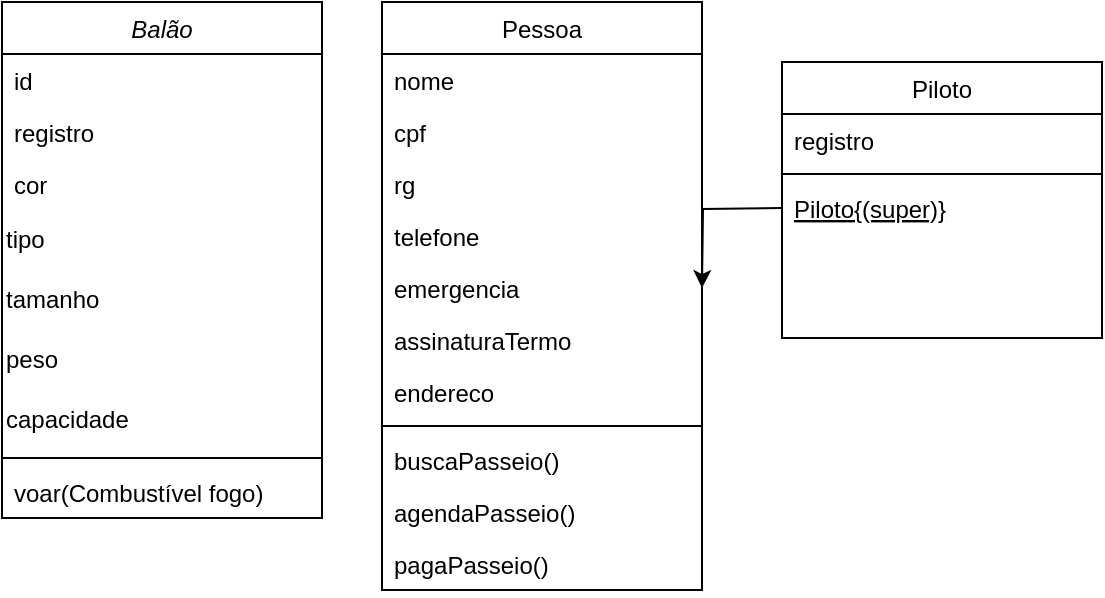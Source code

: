 <mxfile version="21.3.7" type="github">
  <diagram id="C5RBs43oDa-KdzZeNtuy" name="Page-1">
    <mxGraphModel dx="1379" dy="796" grid="1" gridSize="10" guides="1" tooltips="1" connect="1" arrows="1" fold="1" page="1" pageScale="1" pageWidth="827" pageHeight="1169" math="0" shadow="0">
      <root>
        <mxCell id="WIyWlLk6GJQsqaUBKTNV-0" />
        <mxCell id="WIyWlLk6GJQsqaUBKTNV-1" parent="WIyWlLk6GJQsqaUBKTNV-0" />
        <mxCell id="omw5QfzUfJTrvaKRrdqx-0" value="Balão" style="swimlane;fontStyle=2;align=center;verticalAlign=top;childLayout=stackLayout;horizontal=1;startSize=26;horizontalStack=0;resizeParent=1;resizeLast=0;collapsible=1;marginBottom=0;rounded=0;shadow=0;strokeWidth=1;" vertex="1" parent="WIyWlLk6GJQsqaUBKTNV-1">
          <mxGeometry x="180" y="110" width="160" height="258" as="geometry">
            <mxRectangle x="230" y="140" width="160" height="26" as="alternateBounds" />
          </mxGeometry>
        </mxCell>
        <mxCell id="omw5QfzUfJTrvaKRrdqx-1" value="id" style="text;align=left;verticalAlign=top;spacingLeft=4;spacingRight=4;overflow=hidden;rotatable=0;points=[[0,0.5],[1,0.5]];portConstraint=eastwest;" vertex="1" parent="omw5QfzUfJTrvaKRrdqx-0">
          <mxGeometry y="26" width="160" height="26" as="geometry" />
        </mxCell>
        <mxCell id="omw5QfzUfJTrvaKRrdqx-2" value="registro" style="text;align=left;verticalAlign=top;spacingLeft=4;spacingRight=4;overflow=hidden;rotatable=0;points=[[0,0.5],[1,0.5]];portConstraint=eastwest;rounded=0;shadow=0;html=0;" vertex="1" parent="omw5QfzUfJTrvaKRrdqx-0">
          <mxGeometry y="52" width="160" height="26" as="geometry" />
        </mxCell>
        <mxCell id="omw5QfzUfJTrvaKRrdqx-3" value="cor" style="text;align=left;verticalAlign=top;spacingLeft=4;spacingRight=4;overflow=hidden;rotatable=0;points=[[0,0.5],[1,0.5]];portConstraint=eastwest;rounded=0;shadow=0;html=0;" vertex="1" parent="omw5QfzUfJTrvaKRrdqx-0">
          <mxGeometry y="78" width="160" height="26" as="geometry" />
        </mxCell>
        <mxCell id="omw5QfzUfJTrvaKRrdqx-4" value="tipo" style="text;strokeColor=none;align=left;fillColor=none;html=1;verticalAlign=middle;whiteSpace=wrap;rounded=0;" vertex="1" parent="omw5QfzUfJTrvaKRrdqx-0">
          <mxGeometry y="104" width="160" height="30" as="geometry" />
        </mxCell>
        <mxCell id="omw5QfzUfJTrvaKRrdqx-5" value="tamanho" style="text;strokeColor=none;align=left;fillColor=none;html=1;verticalAlign=middle;whiteSpace=wrap;rounded=0;" vertex="1" parent="omw5QfzUfJTrvaKRrdqx-0">
          <mxGeometry y="134" width="160" height="30" as="geometry" />
        </mxCell>
        <mxCell id="omw5QfzUfJTrvaKRrdqx-6" value="peso" style="text;strokeColor=none;align=left;fillColor=none;html=1;verticalAlign=middle;whiteSpace=wrap;rounded=0;" vertex="1" parent="omw5QfzUfJTrvaKRrdqx-0">
          <mxGeometry y="164" width="160" height="30" as="geometry" />
        </mxCell>
        <mxCell id="omw5QfzUfJTrvaKRrdqx-7" value="capacidade" style="text;strokeColor=none;align=left;fillColor=none;html=1;verticalAlign=middle;whiteSpace=wrap;rounded=0;" vertex="1" parent="omw5QfzUfJTrvaKRrdqx-0">
          <mxGeometry y="194" width="160" height="30" as="geometry" />
        </mxCell>
        <mxCell id="omw5QfzUfJTrvaKRrdqx-8" value="" style="line;html=1;strokeWidth=1;align=left;verticalAlign=middle;spacingTop=-1;spacingLeft=3;spacingRight=3;rotatable=0;labelPosition=right;points=[];portConstraint=eastwest;" vertex="1" parent="omw5QfzUfJTrvaKRrdqx-0">
          <mxGeometry y="224" width="160" height="8" as="geometry" />
        </mxCell>
        <mxCell id="omw5QfzUfJTrvaKRrdqx-9" value="voar(Combustível fogo)" style="text;align=left;verticalAlign=top;spacingLeft=4;spacingRight=4;overflow=hidden;rotatable=0;points=[[0,0.5],[1,0.5]];portConstraint=eastwest;" vertex="1" parent="omw5QfzUfJTrvaKRrdqx-0">
          <mxGeometry y="232" width="160" height="26" as="geometry" />
        </mxCell>
        <mxCell id="omw5QfzUfJTrvaKRrdqx-10" value="Pessoa" style="swimlane;fontStyle=0;align=center;verticalAlign=top;childLayout=stackLayout;horizontal=1;startSize=26;horizontalStack=0;resizeParent=1;resizeLast=0;collapsible=1;marginBottom=0;rounded=0;shadow=0;strokeWidth=1;" vertex="1" parent="WIyWlLk6GJQsqaUBKTNV-1">
          <mxGeometry x="370" y="110" width="160" height="294" as="geometry">
            <mxRectangle x="550" y="140" width="160" height="26" as="alternateBounds" />
          </mxGeometry>
        </mxCell>
        <mxCell id="omw5QfzUfJTrvaKRrdqx-11" value="nome" style="text;align=left;verticalAlign=top;spacingLeft=4;spacingRight=4;overflow=hidden;rotatable=0;points=[[0,0.5],[1,0.5]];portConstraint=eastwest;" vertex="1" parent="omw5QfzUfJTrvaKRrdqx-10">
          <mxGeometry y="26" width="160" height="26" as="geometry" />
        </mxCell>
        <mxCell id="omw5QfzUfJTrvaKRrdqx-12" value="cpf" style="text;align=left;verticalAlign=top;spacingLeft=4;spacingRight=4;overflow=hidden;rotatable=0;points=[[0,0.5],[1,0.5]];portConstraint=eastwest;rounded=0;shadow=0;html=0;" vertex="1" parent="omw5QfzUfJTrvaKRrdqx-10">
          <mxGeometry y="52" width="160" height="26" as="geometry" />
        </mxCell>
        <mxCell id="omw5QfzUfJTrvaKRrdqx-13" value="rg" style="text;align=left;verticalAlign=top;spacingLeft=4;spacingRight=4;overflow=hidden;rotatable=0;points=[[0,0.5],[1,0.5]];portConstraint=eastwest;rounded=0;shadow=0;html=0;" vertex="1" parent="omw5QfzUfJTrvaKRrdqx-10">
          <mxGeometry y="78" width="160" height="26" as="geometry" />
        </mxCell>
        <mxCell id="omw5QfzUfJTrvaKRrdqx-14" value="telefone" style="text;align=left;verticalAlign=top;spacingLeft=4;spacingRight=4;overflow=hidden;rotatable=0;points=[[0,0.5],[1,0.5]];portConstraint=eastwest;rounded=0;shadow=0;html=0;" vertex="1" parent="omw5QfzUfJTrvaKRrdqx-10">
          <mxGeometry y="104" width="160" height="26" as="geometry" />
        </mxCell>
        <mxCell id="omw5QfzUfJTrvaKRrdqx-15" value="emergencia" style="text;align=left;verticalAlign=top;spacingLeft=4;spacingRight=4;overflow=hidden;rotatable=0;points=[[0,0.5],[1,0.5]];portConstraint=eastwest;rounded=0;shadow=0;html=0;" vertex="1" parent="omw5QfzUfJTrvaKRrdqx-10">
          <mxGeometry y="130" width="160" height="26" as="geometry" />
        </mxCell>
        <mxCell id="omw5QfzUfJTrvaKRrdqx-16" value="assinaturaTermo" style="text;align=left;verticalAlign=top;spacingLeft=4;spacingRight=4;overflow=hidden;rotatable=0;points=[[0,0.5],[1,0.5]];portConstraint=eastwest;rounded=0;shadow=0;html=0;" vertex="1" parent="omw5QfzUfJTrvaKRrdqx-10">
          <mxGeometry y="156" width="160" height="26" as="geometry" />
        </mxCell>
        <mxCell id="omw5QfzUfJTrvaKRrdqx-17" value="endereco" style="text;align=left;verticalAlign=top;spacingLeft=4;spacingRight=4;overflow=hidden;rotatable=0;points=[[0,0.5],[1,0.5]];portConstraint=eastwest;rounded=0;shadow=0;html=0;" vertex="1" parent="omw5QfzUfJTrvaKRrdqx-10">
          <mxGeometry y="182" width="160" height="26" as="geometry" />
        </mxCell>
        <mxCell id="omw5QfzUfJTrvaKRrdqx-18" value="" style="line;html=1;strokeWidth=1;align=left;verticalAlign=middle;spacingTop=-1;spacingLeft=3;spacingRight=3;rotatable=0;labelPosition=right;points=[];portConstraint=eastwest;" vertex="1" parent="omw5QfzUfJTrvaKRrdqx-10">
          <mxGeometry y="208" width="160" height="8" as="geometry" />
        </mxCell>
        <mxCell id="omw5QfzUfJTrvaKRrdqx-19" value="buscaPasseio()" style="text;align=left;verticalAlign=top;spacingLeft=4;spacingRight=4;overflow=hidden;rotatable=0;points=[[0,0.5],[1,0.5]];portConstraint=eastwest;" vertex="1" parent="omw5QfzUfJTrvaKRrdqx-10">
          <mxGeometry y="216" width="160" height="26" as="geometry" />
        </mxCell>
        <mxCell id="omw5QfzUfJTrvaKRrdqx-20" value="agendaPasseio()" style="text;align=left;verticalAlign=top;spacingLeft=4;spacingRight=4;overflow=hidden;rotatable=0;points=[[0,0.5],[1,0.5]];portConstraint=eastwest;rounded=0;shadow=0;html=0;" vertex="1" parent="omw5QfzUfJTrvaKRrdqx-10">
          <mxGeometry y="242" width="160" height="26" as="geometry" />
        </mxCell>
        <mxCell id="omw5QfzUfJTrvaKRrdqx-21" value="pagaPasseio()" style="text;align=left;verticalAlign=top;spacingLeft=4;spacingRight=4;overflow=hidden;rotatable=0;points=[[0,0.5],[1,0.5]];portConstraint=eastwest;" vertex="1" parent="omw5QfzUfJTrvaKRrdqx-10">
          <mxGeometry y="268" width="160" height="26" as="geometry" />
        </mxCell>
        <mxCell id="omw5QfzUfJTrvaKRrdqx-22" value="" style="edgeStyle=orthogonalEdgeStyle;rounded=0;orthogonalLoop=1;jettySize=auto;html=1;" edge="1" parent="WIyWlLk6GJQsqaUBKTNV-1">
          <mxGeometry relative="1" as="geometry">
            <mxPoint x="570" y="213" as="sourcePoint" />
            <mxPoint x="530" y="253" as="targetPoint" />
          </mxGeometry>
        </mxCell>
        <mxCell id="omw5QfzUfJTrvaKRrdqx-23" value="Piloto" style="swimlane;fontStyle=0;align=center;verticalAlign=top;childLayout=stackLayout;horizontal=1;startSize=26;horizontalStack=0;resizeParent=1;resizeLast=0;collapsible=1;marginBottom=0;rounded=0;shadow=0;strokeWidth=1;" vertex="1" parent="WIyWlLk6GJQsqaUBKTNV-1">
          <mxGeometry x="570" y="140" width="160" height="138" as="geometry">
            <mxRectangle x="130" y="380" width="160" height="26" as="alternateBounds" />
          </mxGeometry>
        </mxCell>
        <mxCell id="omw5QfzUfJTrvaKRrdqx-24" value="registro" style="text;align=left;verticalAlign=top;spacingLeft=4;spacingRight=4;overflow=hidden;rotatable=0;points=[[0,0.5],[1,0.5]];portConstraint=eastwest;" vertex="1" parent="omw5QfzUfJTrvaKRrdqx-23">
          <mxGeometry y="26" width="160" height="26" as="geometry" />
        </mxCell>
        <mxCell id="omw5QfzUfJTrvaKRrdqx-25" value="" style="line;html=1;strokeWidth=1;align=left;verticalAlign=middle;spacingTop=-1;spacingLeft=3;spacingRight=3;rotatable=0;labelPosition=right;points=[];portConstraint=eastwest;" vertex="1" parent="omw5QfzUfJTrvaKRrdqx-23">
          <mxGeometry y="52" width="160" height="8" as="geometry" />
        </mxCell>
        <mxCell id="omw5QfzUfJTrvaKRrdqx-26" value="Piloto{(super)}" style="text;align=left;verticalAlign=top;spacingLeft=4;spacingRight=4;overflow=hidden;rotatable=0;points=[[0,0.5],[1,0.5]];portConstraint=eastwest;fontStyle=4" vertex="1" parent="omw5QfzUfJTrvaKRrdqx-23">
          <mxGeometry y="60" width="160" height="26" as="geometry" />
        </mxCell>
      </root>
    </mxGraphModel>
  </diagram>
</mxfile>
